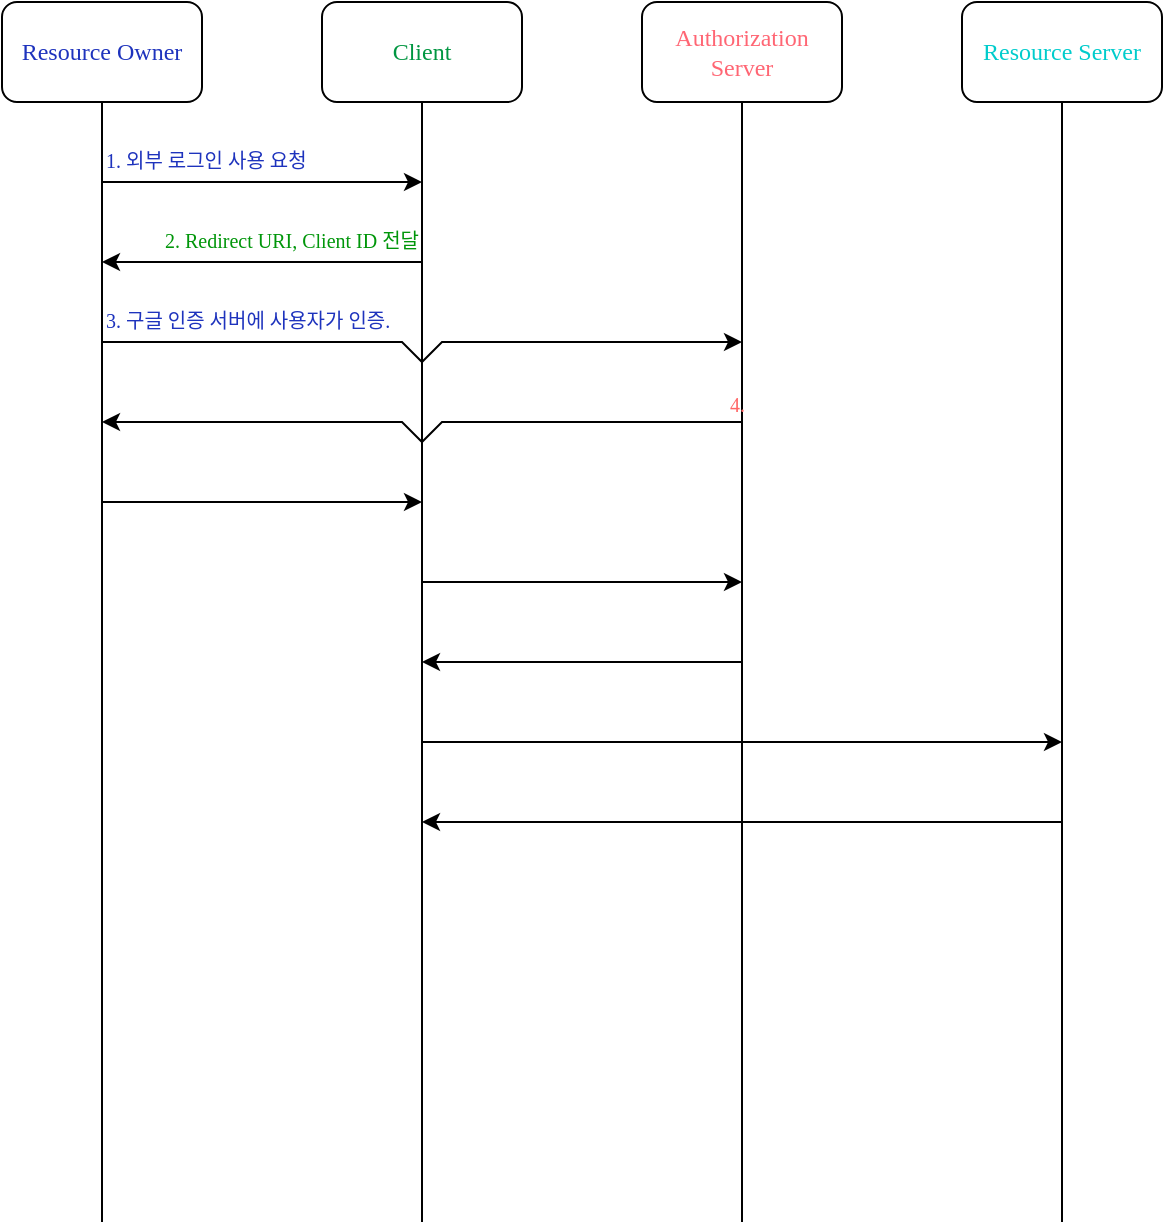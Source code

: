 <mxfile version="21.6.7" type="github">
  <diagram name="페이지-1" id="6sEnbddWq-lH5KxzZRfk">
    <mxGraphModel dx="989" dy="517" grid="1" gridSize="10" guides="1" tooltips="1" connect="1" arrows="1" fold="1" page="1" pageScale="1" pageWidth="827" pageHeight="1169" math="0" shadow="0">
      <root>
        <mxCell id="0" />
        <mxCell id="1" parent="0" />
        <mxCell id="M_0fyC38t_cplo6kd4ao-2" value="Resource Owner" style="rounded=1;whiteSpace=wrap;html=1;fontFamily=yg-jalnan;fontSource=https%3A%2F%2Fcdn.jsdelivr.net%2Fgh%2Fprojectnoonnu%2Fnoonfonts_four%401.2%2FJalnanOTF00.woff;fontColor=#1e33bd;" vertex="1" parent="1">
          <mxGeometry x="70" y="270" width="100" height="50" as="geometry" />
        </mxCell>
        <mxCell id="M_0fyC38t_cplo6kd4ao-4" value="Client" style="rounded=1;whiteSpace=wrap;html=1;fontFamily=yg-jalnan;fontSource=https%3A%2F%2Fcdn.jsdelivr.net%2Fgh%2Fprojectnoonnu%2Fnoonfonts_four%401.2%2FJalnanOTF00.woff;fontColor=#009641;" vertex="1" parent="1">
          <mxGeometry x="230" y="270" width="100" height="50" as="geometry" />
        </mxCell>
        <mxCell id="M_0fyC38t_cplo6kd4ao-5" value="Authorization&lt;br&gt;Server" style="rounded=1;whiteSpace=wrap;html=1;fontFamily=yg-jalnan;fontSource=https%3A%2F%2Fcdn.jsdelivr.net%2Fgh%2Fprojectnoonnu%2Fnoonfonts_four%401.2%2FJalnanOTF00.woff;fontColor=#ff6674;" vertex="1" parent="1">
          <mxGeometry x="390" y="270" width="100" height="50" as="geometry" />
        </mxCell>
        <mxCell id="M_0fyC38t_cplo6kd4ao-6" value="Resource Server" style="rounded=1;whiteSpace=wrap;html=1;fontFamily=yg-jalnan;fontSource=https%3A%2F%2Fcdn.jsdelivr.net%2Fgh%2Fprojectnoonnu%2Fnoonfonts_four%401.2%2FJalnanOTF00.woff;fontColor=#00CCCC;labelBackgroundColor=none;" vertex="1" parent="1">
          <mxGeometry x="550" y="270" width="100" height="50" as="geometry" />
        </mxCell>
        <mxCell id="M_0fyC38t_cplo6kd4ao-7" value="" style="endArrow=none;html=1;rounded=0;entryX=0.5;entryY=1;entryDx=0;entryDy=0;fontFamily=BinggraeMelona-Bold;fontSource=https%3A%2F%2Fcdn.jsdelivr.net%2Fgh%2Fprojectnoonnu%2Fnoonfonts_twelve%401.0%2FBinggraeMelona-Bold.woff;" edge="1" parent="1" target="M_0fyC38t_cplo6kd4ao-2">
          <mxGeometry width="50" height="50" relative="1" as="geometry">
            <mxPoint x="120" y="880" as="sourcePoint" />
            <mxPoint x="420" y="400" as="targetPoint" />
          </mxGeometry>
        </mxCell>
        <mxCell id="M_0fyC38t_cplo6kd4ao-8" value="" style="endArrow=none;html=1;rounded=0;entryX=0.5;entryY=1;entryDx=0;entryDy=0;fontFamily=BinggraeMelona-Bold;fontSource=https%3A%2F%2Fcdn.jsdelivr.net%2Fgh%2Fprojectnoonnu%2Fnoonfonts_twelve%401.0%2FBinggraeMelona-Bold.woff;" edge="1" parent="1" target="M_0fyC38t_cplo6kd4ao-4">
          <mxGeometry width="50" height="50" relative="1" as="geometry">
            <mxPoint x="280" y="880" as="sourcePoint" />
            <mxPoint x="300.2" y="319.85" as="targetPoint" />
          </mxGeometry>
        </mxCell>
        <mxCell id="M_0fyC38t_cplo6kd4ao-9" value="" style="endArrow=none;html=1;rounded=0;entryX=0.5;entryY=1;entryDx=0;entryDy=0;fontFamily=BinggraeMelona-Bold;fontSource=https%3A%2F%2Fcdn.jsdelivr.net%2Fgh%2Fprojectnoonnu%2Fnoonfonts_twelve%401.0%2FBinggraeMelona-Bold.woff;" edge="1" parent="1" target="M_0fyC38t_cplo6kd4ao-5">
          <mxGeometry width="50" height="50" relative="1" as="geometry">
            <mxPoint x="440" y="880" as="sourcePoint" />
            <mxPoint x="480" y="319.85" as="targetPoint" />
          </mxGeometry>
        </mxCell>
        <mxCell id="M_0fyC38t_cplo6kd4ao-10" value="" style="endArrow=none;html=1;rounded=0;entryX=0.5;entryY=1;entryDx=0;entryDy=0;fontFamily=BinggraeMelona-Bold;fontSource=https%3A%2F%2Fcdn.jsdelivr.net%2Fgh%2Fprojectnoonnu%2Fnoonfonts_twelve%401.0%2FBinggraeMelona-Bold.woff;" edge="1" parent="1" target="M_0fyC38t_cplo6kd4ao-6">
          <mxGeometry width="50" height="50" relative="1" as="geometry">
            <mxPoint x="600" y="880" as="sourcePoint" />
            <mxPoint x="660" y="319.85" as="targetPoint" />
          </mxGeometry>
        </mxCell>
        <mxCell id="M_0fyC38t_cplo6kd4ao-11" value="" style="endArrow=classic;html=1;rounded=0;" edge="1" parent="1">
          <mxGeometry width="50" height="50" relative="1" as="geometry">
            <mxPoint x="120" y="360" as="sourcePoint" />
            <mxPoint x="280" y="360" as="targetPoint" />
          </mxGeometry>
        </mxCell>
        <mxCell id="M_0fyC38t_cplo6kd4ao-12" value="" style="endArrow=classic;html=1;rounded=0;" edge="1" parent="1">
          <mxGeometry width="50" height="50" relative="1" as="geometry">
            <mxPoint x="280" y="400" as="sourcePoint" />
            <mxPoint x="120" y="400" as="targetPoint" />
          </mxGeometry>
        </mxCell>
        <mxCell id="M_0fyC38t_cplo6kd4ao-14" value="" style="endArrow=classic;html=1;rounded=0;" edge="1" parent="1">
          <mxGeometry width="50" height="50" relative="1" as="geometry">
            <mxPoint x="120" y="440" as="sourcePoint" />
            <mxPoint x="440" y="440" as="targetPoint" />
            <Array as="points">
              <mxPoint x="270" y="440" />
              <mxPoint x="280" y="450" />
              <mxPoint x="290" y="440" />
            </Array>
          </mxGeometry>
        </mxCell>
        <mxCell id="M_0fyC38t_cplo6kd4ao-16" value="" style="endArrow=classic;html=1;rounded=0;" edge="1" parent="1">
          <mxGeometry width="50" height="50" relative="1" as="geometry">
            <mxPoint x="440" y="480" as="sourcePoint" />
            <mxPoint x="120" y="480" as="targetPoint" />
            <Array as="points">
              <mxPoint x="290" y="480" />
              <mxPoint x="280" y="490" />
              <mxPoint x="270" y="480" />
            </Array>
          </mxGeometry>
        </mxCell>
        <mxCell id="M_0fyC38t_cplo6kd4ao-17" value="" style="endArrow=classic;html=1;rounded=0;" edge="1" parent="1">
          <mxGeometry width="50" height="50" relative="1" as="geometry">
            <mxPoint x="120" y="520" as="sourcePoint" />
            <mxPoint x="280" y="520" as="targetPoint" />
          </mxGeometry>
        </mxCell>
        <mxCell id="M_0fyC38t_cplo6kd4ao-18" value="" style="endArrow=classic;html=1;rounded=0;" edge="1" parent="1">
          <mxGeometry width="50" height="50" relative="1" as="geometry">
            <mxPoint x="280" y="560" as="sourcePoint" />
            <mxPoint x="440" y="560" as="targetPoint" />
          </mxGeometry>
        </mxCell>
        <mxCell id="M_0fyC38t_cplo6kd4ao-19" value="" style="endArrow=classic;html=1;rounded=0;" edge="1" parent="1">
          <mxGeometry width="50" height="50" relative="1" as="geometry">
            <mxPoint x="280" y="640" as="sourcePoint" />
            <mxPoint x="600" y="640" as="targetPoint" />
          </mxGeometry>
        </mxCell>
        <mxCell id="M_0fyC38t_cplo6kd4ao-20" value="" style="endArrow=classic;html=1;rounded=0;" edge="1" parent="1">
          <mxGeometry width="50" height="50" relative="1" as="geometry">
            <mxPoint x="440" y="600" as="sourcePoint" />
            <mxPoint x="280" y="600" as="targetPoint" />
          </mxGeometry>
        </mxCell>
        <mxCell id="M_0fyC38t_cplo6kd4ao-21" value="" style="endArrow=classic;html=1;rounded=0;" edge="1" parent="1">
          <mxGeometry width="50" height="50" relative="1" as="geometry">
            <mxPoint x="600" y="680" as="sourcePoint" />
            <mxPoint x="280" y="680" as="targetPoint" />
          </mxGeometry>
        </mxCell>
        <mxCell id="M_0fyC38t_cplo6kd4ao-22" value="1. 외부 로그인 사용 요청" style="text;html=1;strokeColor=none;fillColor=none;align=left;verticalAlign=middle;whiteSpace=wrap;rounded=0;fontFamily=BinggraeMelona-Bold;fontSource=https%3A%2F%2Fcdn.jsdelivr.net%2Fgh%2Fprojectnoonnu%2Fnoonfonts_twelve%401.0%2FBinggraeMelona-Bold.woff;fontSize=10;fontColor=#1E33BD;" vertex="1" parent="1">
          <mxGeometry x="120" y="334" width="140" height="30" as="geometry" />
        </mxCell>
        <mxCell id="M_0fyC38t_cplo6kd4ao-23" value="2. Redirect URI, Client ID 전달&amp;nbsp;" style="text;html=1;strokeColor=none;fillColor=none;align=right;verticalAlign=middle;whiteSpace=wrap;rounded=0;fontFamily=BinggraeMelona-Bold;fontSource=https%3A%2F%2Fcdn.jsdelivr.net%2Fgh%2Fprojectnoonnu%2Fnoonfonts_twelve%401.0%2FBinggraeMelona-Bold.woff;fontSize=10;fontColor=#00960A;" vertex="1" parent="1">
          <mxGeometry x="133" y="374" width="150" height="30" as="geometry" />
        </mxCell>
        <mxCell id="M_0fyC38t_cplo6kd4ao-24" value="3. 구글 인증 서버에 사용자가 인증." style="text;html=1;strokeColor=none;fillColor=none;align=left;verticalAlign=middle;whiteSpace=wrap;rounded=0;fontFamily=BinggraeMelona-Bold;fontSource=https%3A%2F%2Fcdn.jsdelivr.net%2Fgh%2Fprojectnoonnu%2Fnoonfonts_twelve%401.0%2FBinggraeMelona-Bold.woff;fontSize=10;fontColor=#1E33BD;" vertex="1" parent="1">
          <mxGeometry x="120" y="414" width="200" height="30" as="geometry" />
        </mxCell>
        <mxCell id="M_0fyC38t_cplo6kd4ao-25" value="&lt;font color=&quot;#ff6666&quot;&gt;4.&amp;nbsp;&lt;/font&gt;" style="text;html=1;strokeColor=none;fillColor=none;align=right;verticalAlign=middle;whiteSpace=wrap;rounded=0;fontFamily=BinggraeMelona-Bold;fontSource=https%3A%2F%2Fcdn.jsdelivr.net%2Fgh%2Fprojectnoonnu%2Fnoonfonts_twelve%401.0%2FBinggraeMelona-Bold.woff;fontSize=10;fontColor=#00960A;" vertex="1" parent="1">
          <mxGeometry x="296" y="456" width="150" height="30" as="geometry" />
        </mxCell>
      </root>
    </mxGraphModel>
  </diagram>
</mxfile>
